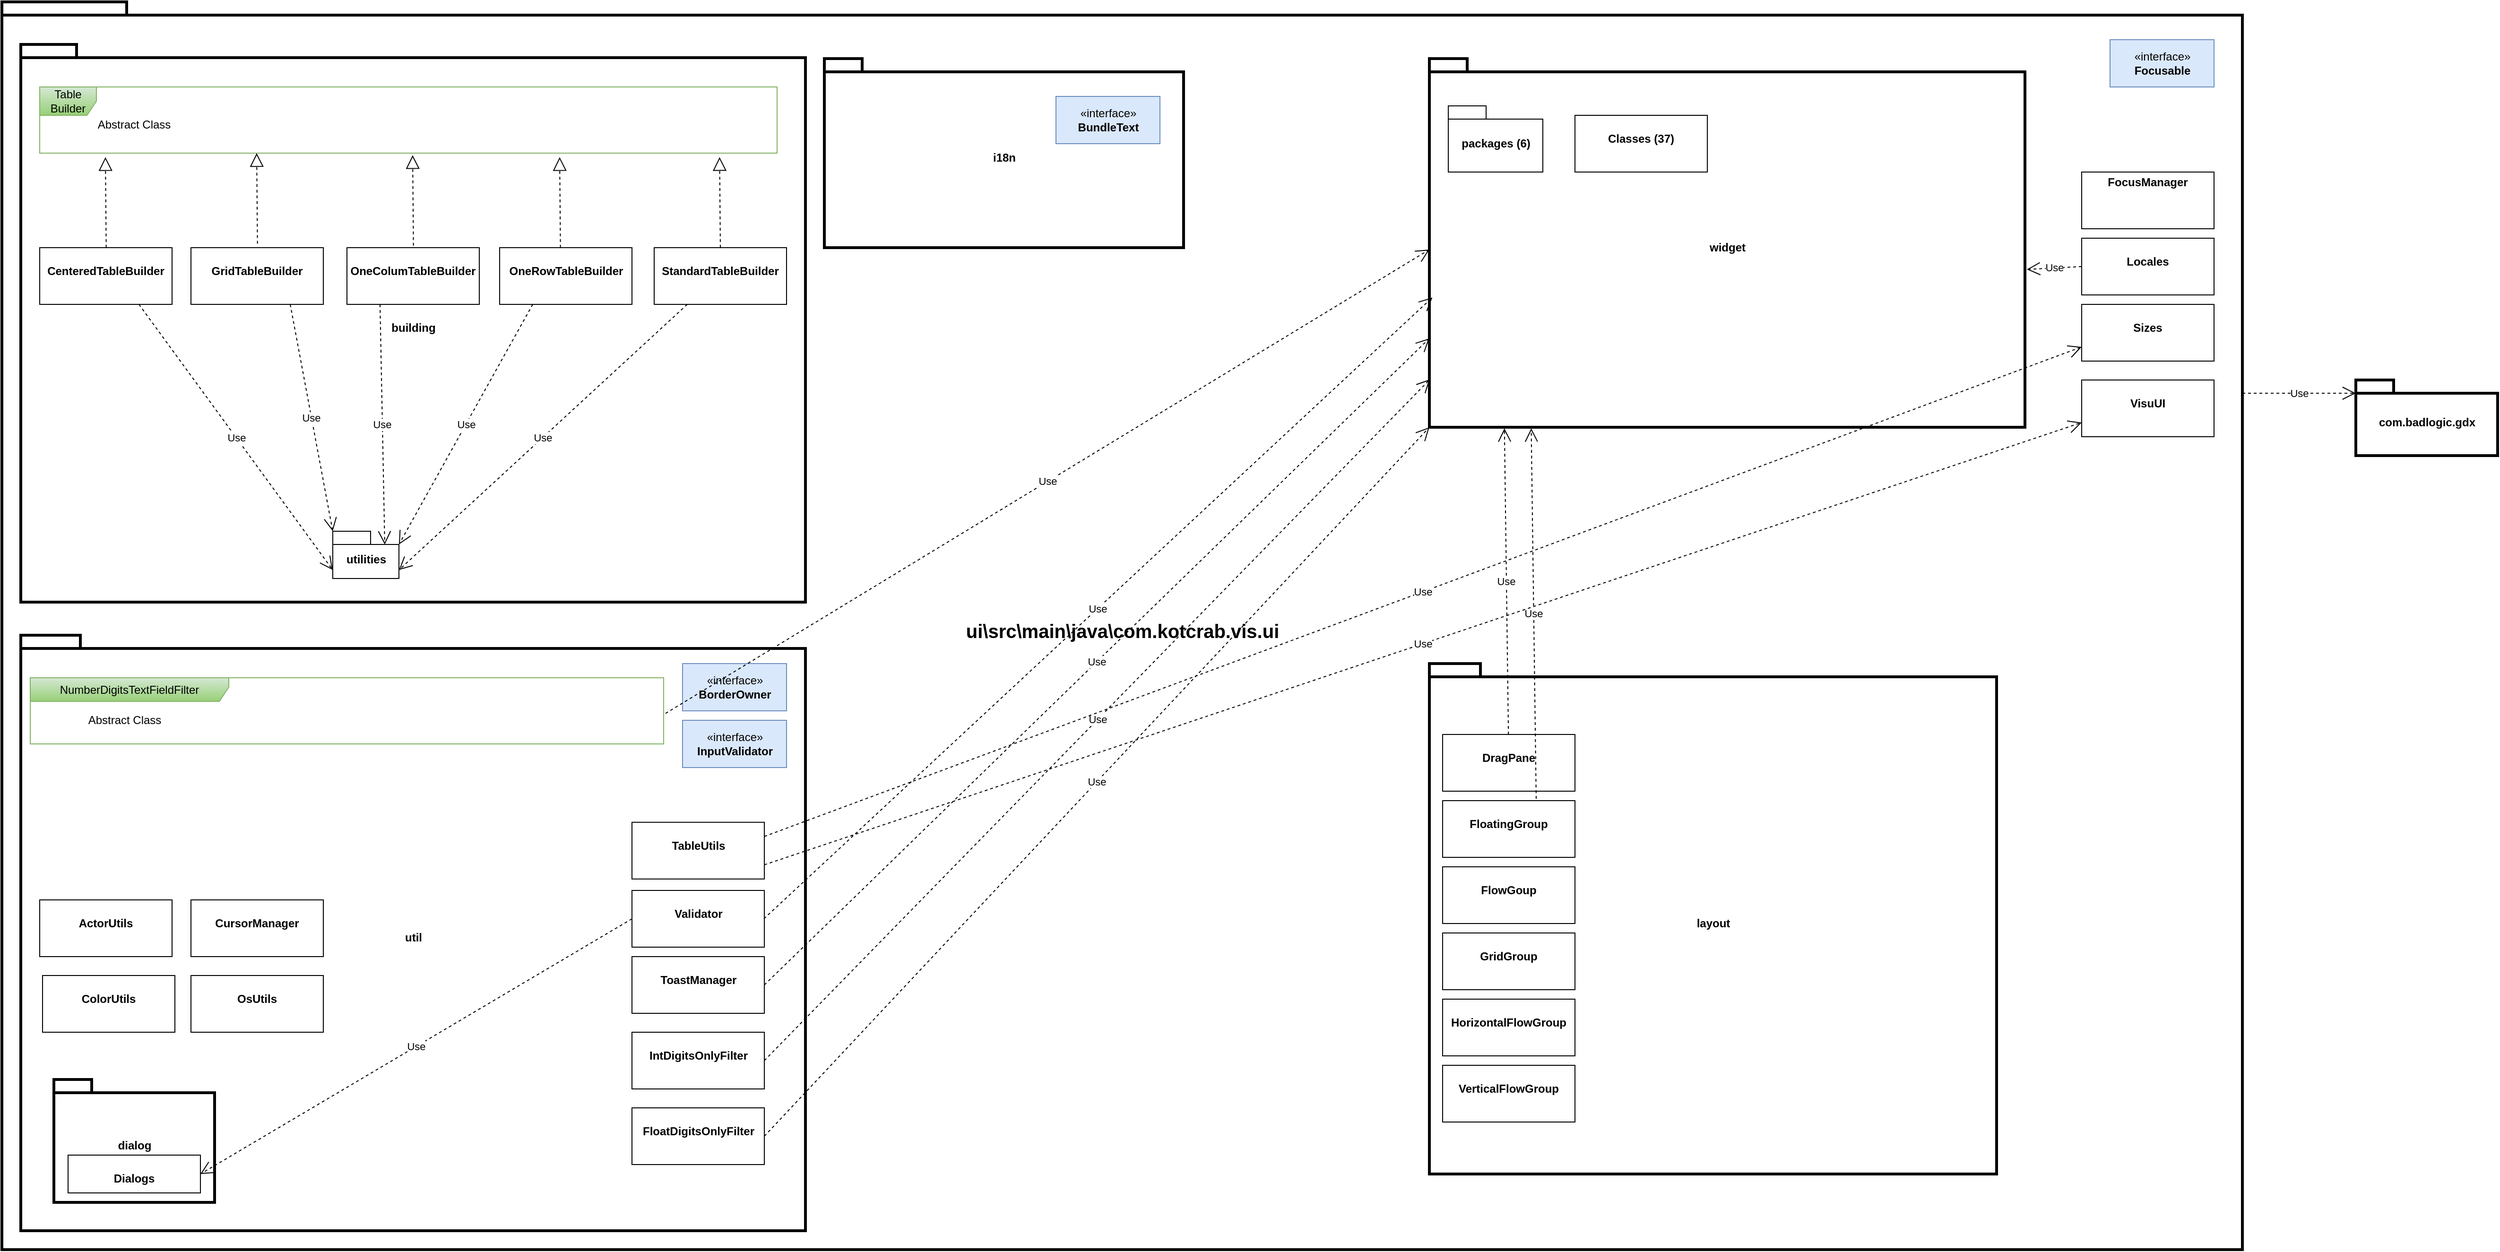 <mxfile version="13.7.3" type="device"><diagram id="T0F8Eb-OwmdnHC4DVMQK" name="Seite-1"><mxGraphModel dx="7194" dy="4022" grid="1" gridSize="10" guides="1" tooltips="1" connect="1" arrows="1" fold="1" page="1" pageScale="1" pageWidth="827" pageHeight="1169" math="0" shadow="0"><root><mxCell id="0"/><mxCell id="1" parent="0"/><mxCell id="Bqj05S7wD-LY_vPTN8aU-3" value="&lt;font style=&quot;font-size: 20px&quot;&gt;ui\src\main\java\com.kotcrab.vis.ui&lt;/font&gt;" style="shape=folder;fontStyle=1;spacingTop=10;tabWidth=40;tabHeight=14;tabPosition=left;html=1;strokeWidth=3;" parent="1" vertex="1"><mxGeometry x="-1270" y="-560" width="2370" height="1320" as="geometry"/></mxCell><mxCell id="Bqj05S7wD-LY_vPTN8aU-5" value="building" style="shape=folder;fontStyle=1;spacingTop=10;tabWidth=40;tabHeight=14;tabPosition=left;html=1;strokeWidth=3;" parent="1" vertex="1"><mxGeometry x="-1250" y="-515" width="830" height="590" as="geometry"/></mxCell><mxCell id="Bqj05S7wD-LY_vPTN8aU-6" value="i18n" style="shape=folder;fontStyle=1;spacingTop=10;tabWidth=40;tabHeight=14;tabPosition=left;html=1;strokeWidth=3;" parent="1" vertex="1"><mxGeometry x="-400" y="-500" width="380" height="200" as="geometry"/></mxCell><mxCell id="Bqj05S7wD-LY_vPTN8aU-7" value="layout&lt;span style=&quot;color: rgba(0 , 0 , 0 , 0) ; font-family: monospace ; font-size: 0px ; font-weight: 400&quot;&gt;%3CmxGraphModel%3E%3Croot%3E%3CmxCell%20id%3D%220%22%2F%3E%3CmxCell%20id%3D%221%22%20parent%3D%220%22%2F%3E%3CmxCell%20id%3D%222%22%20value%3D%22i18n%22%20style%3D%22shape%3Dfolder%3BfontStyle%3D1%3BspacingTop%3D10%3BtabWidth%3D40%3BtabHeight%3D14%3BtabPosition%3Dleft%3Bhtml%3D1%3B%22%20vertex%3D%221%22%20parent%3D%221%22%3E%3CmxGeometry%20x%3D%2290%22%20y%3D%2260%22%20width%3D%2270%22%20height%3D%2250%22%20as%3D%22geometry%22%2F%3E%3C%2FmxCell%3E%3C%2Froot%3E%3C%2FmxGraphModel%3E&lt;/span&gt;" style="shape=folder;fontStyle=1;spacingTop=10;tabWidth=40;tabHeight=14;tabPosition=left;html=1;strokeWidth=3;" parent="1" vertex="1"><mxGeometry x="240" y="140" width="600" height="540" as="geometry"/></mxCell><mxCell id="Bqj05S7wD-LY_vPTN8aU-8" value="util" style="shape=folder;fontStyle=1;spacingTop=10;tabWidth=40;tabHeight=14;tabPosition=left;html=1;strokeWidth=3;" parent="1" vertex="1"><mxGeometry x="-1250" y="110" width="830" height="630" as="geometry"/></mxCell><mxCell id="Bqj05S7wD-LY_vPTN8aU-10" value="«interface»&lt;br&gt;&lt;b&gt;Focusable&lt;/b&gt;" style="html=1;fillColor=#dae8fc;strokeColor=#6c8ebf;" parent="1" vertex="1"><mxGeometry x="960" y="-520" width="110" height="50" as="geometry"/></mxCell><mxCell id="Bqj05S7wD-LY_vPTN8aU-16" value="&lt;p style=&quot;margin: 0px ; margin-top: 4px ; text-align: center&quot;&gt;&lt;br&gt;&lt;b&gt;VisuUI&lt;/b&gt;&lt;/p&gt;" style="verticalAlign=top;align=left;overflow=fill;fontSize=12;fontFamily=Helvetica;html=1;" parent="1" vertex="1"><mxGeometry x="930" y="-160" width="140" height="60" as="geometry"/></mxCell><mxCell id="Bqj05S7wD-LY_vPTN8aU-18" value="com.badlogic.gdx" style="shape=folder;fontStyle=1;spacingTop=10;tabWidth=40;tabHeight=14;tabPosition=left;html=1;strokeWidth=3;" parent="1" vertex="1"><mxGeometry x="1220" y="-160" width="150" height="80" as="geometry"/></mxCell><mxCell id="Bqj05S7wD-LY_vPTN8aU-22" value="Use" style="endArrow=open;endSize=12;dashed=1;html=1;entryX=0;entryY=0;entryDx=0;entryDy=14;entryPerimeter=0;" parent="1" target="Bqj05S7wD-LY_vPTN8aU-18" edge="1"><mxGeometry width="160" relative="1" as="geometry"><mxPoint x="1100" y="-146" as="sourcePoint"/><mxPoint x="990" y="-141" as="targetPoint"/></mxGeometry></mxCell><mxCell id="Bqj05S7wD-LY_vPTN8aU-37" value="utilities" style="shape=folder;fontStyle=1;spacingTop=10;tabWidth=40;tabHeight=14;tabPosition=left;html=1;" parent="1" vertex="1"><mxGeometry x="-920" width="70" height="50" as="geometry"/></mxCell><mxCell id="Bqj05S7wD-LY_vPTN8aU-38" value="Table Builder" style="shape=umlFrame;whiteSpace=wrap;html=1;fillColor=#d5e8d4;strokeColor=#82b366;gradientColor=#97d077;" parent="1" vertex="1"><mxGeometry x="-1230" y="-470" width="780" height="70" as="geometry"/></mxCell><mxCell id="Bqj05S7wD-LY_vPTN8aU-39" value="&lt;p style=&quot;margin: 0px ; margin-top: 4px ; text-align: center&quot;&gt;&lt;br&gt;&lt;b&gt;CenteredTableBuilder&lt;/b&gt;&lt;/p&gt;" style="verticalAlign=top;align=left;overflow=fill;fontSize=12;fontFamily=Helvetica;html=1;" parent="1" vertex="1"><mxGeometry x="-1230" y="-300" width="140" height="60" as="geometry"/></mxCell><mxCell id="Bqj05S7wD-LY_vPTN8aU-40" value="&lt;p style=&quot;margin: 0px ; margin-top: 4px ; text-align: center&quot;&gt;&lt;br&gt;&lt;b&gt;GridTableBuilder&lt;/b&gt;&lt;/p&gt;" style="verticalAlign=top;align=left;overflow=fill;fontSize=12;fontFamily=Helvetica;html=1;" parent="1" vertex="1"><mxGeometry x="-1070" y="-300" width="140" height="60" as="geometry"/></mxCell><mxCell id="Bqj05S7wD-LY_vPTN8aU-41" value="&lt;p style=&quot;margin: 0px ; margin-top: 4px ; text-align: center&quot;&gt;&lt;br&gt;&lt;b&gt;OneColumTableBuilder&lt;/b&gt;&lt;/p&gt;" style="verticalAlign=top;align=left;overflow=fill;fontSize=12;fontFamily=Helvetica;html=1;" parent="1" vertex="1"><mxGeometry x="-905" y="-300" width="140" height="60" as="geometry"/></mxCell><mxCell id="Bqj05S7wD-LY_vPTN8aU-42" value="&lt;p style=&quot;margin: 0px ; margin-top: 4px ; text-align: center&quot;&gt;&lt;br&gt;&lt;b&gt;OneRowTableBuilder&lt;/b&gt;&lt;/p&gt;" style="verticalAlign=top;align=left;overflow=fill;fontSize=12;fontFamily=Helvetica;html=1;" parent="1" vertex="1"><mxGeometry x="-743.5" y="-300" width="140" height="60" as="geometry"/></mxCell><mxCell id="Bqj05S7wD-LY_vPTN8aU-43" value="&lt;p style=&quot;margin: 0px ; margin-top: 4px ; text-align: center&quot;&gt;&lt;br&gt;&lt;b&gt;StandardTableBuilder&lt;/b&gt;&lt;/p&gt;" style="verticalAlign=top;align=left;overflow=fill;fontSize=12;fontFamily=Helvetica;html=1;" parent="1" vertex="1"><mxGeometry x="-580" y="-300" width="140" height="60" as="geometry"/></mxCell><mxCell id="Bqj05S7wD-LY_vPTN8aU-46" value="" style="endArrow=block;dashed=1;endFill=0;endSize=12;html=1;exitX=0.5;exitY=0;exitDx=0;exitDy=0;entryX=0.922;entryY=1.06;entryDx=0;entryDy=0;entryPerimeter=0;" parent="1" source="Bqj05S7wD-LY_vPTN8aU-43" target="Bqj05S7wD-LY_vPTN8aU-38" edge="1"><mxGeometry width="160" relative="1" as="geometry"><mxPoint x="-610" y="-330" as="sourcePoint"/><mxPoint x="-770" y="-330" as="targetPoint"/></mxGeometry></mxCell><mxCell id="Bqj05S7wD-LY_vPTN8aU-47" value="" style="endArrow=block;dashed=1;endFill=0;endSize=12;html=1;exitX=0.922;exitY=1.06;exitDx=0;exitDy=0;exitPerimeter=0;entryX=0.5;entryY=0;entryDx=0;entryDy=0;" parent="1" edge="1"><mxGeometry width="160" relative="1" as="geometry"><mxPoint x="-679.16" y="-300" as="sourcePoint"/><mxPoint x="-680.0" y="-395.8" as="targetPoint"/></mxGeometry></mxCell><mxCell id="Bqj05S7wD-LY_vPTN8aU-50" value="" style="endArrow=block;dashed=1;endFill=0;endSize=12;html=1;exitX=0.922;exitY=1.06;exitDx=0;exitDy=0;exitPerimeter=0;entryX=0.5;entryY=0;entryDx=0;entryDy=0;" parent="1" edge="1"><mxGeometry width="160" relative="1" as="geometry"><mxPoint x="-1159.66" y="-300" as="sourcePoint"/><mxPoint x="-1160.5" y="-395.8" as="targetPoint"/></mxGeometry></mxCell><mxCell id="Bqj05S7wD-LY_vPTN8aU-51" value="Abstract Class" style="text;html=1;strokeColor=none;fillColor=none;align=center;verticalAlign=middle;whiteSpace=wrap;rounded=0;" parent="1" vertex="1"><mxGeometry x="-1230" y="-440" width="200" height="20" as="geometry"/></mxCell><mxCell id="Bqj05S7wD-LY_vPTN8aU-56" value="&lt;p style=&quot;margin: 0px ; margin-top: 4px ; text-align: center&quot;&gt;&lt;br&gt;&lt;b&gt;VerticalFlowGroup&lt;/b&gt;&lt;/p&gt;" style="verticalAlign=top;align=left;overflow=fill;fontSize=12;fontFamily=Helvetica;html=1;" parent="1" vertex="1"><mxGeometry x="254" y="565" width="140" height="60" as="geometry"/></mxCell><mxCell id="5Vl8S4D0M6yx4ChESWjf-1" value="Use" style="endArrow=open;endSize=12;dashed=1;html=1;exitX=0.75;exitY=1;exitDx=0;exitDy=0;entryX=0;entryY=0;entryDx=0;entryDy=41;entryPerimeter=0;" parent="1" source="Bqj05S7wD-LY_vPTN8aU-39" target="Bqj05S7wD-LY_vPTN8aU-37" edge="1"><mxGeometry width="160" relative="1" as="geometry"><mxPoint x="-1130" y="-161" as="sourcePoint"/><mxPoint x="-970" y="-161" as="targetPoint"/></mxGeometry></mxCell><mxCell id="5Vl8S4D0M6yx4ChESWjf-3" value="Use" style="endArrow=open;endSize=12;dashed=1;html=1;exitX=0.75;exitY=1;exitDx=0;exitDy=0;entryX=0;entryY=0;entryDx=0;entryDy=0;entryPerimeter=0;" parent="1" source="Bqj05S7wD-LY_vPTN8aU-40" target="Bqj05S7wD-LY_vPTN8aU-37" edge="1"><mxGeometry width="160" relative="1" as="geometry"><mxPoint x="-1115" y="-230" as="sourcePoint"/><mxPoint x="-920" y="-89" as="targetPoint"/></mxGeometry></mxCell><mxCell id="5Vl8S4D0M6yx4ChESWjf-4" value="Use" style="endArrow=open;endSize=12;dashed=1;html=1;exitX=0.25;exitY=1;exitDx=0;exitDy=0;entryX=0;entryY=0;entryDx=55;entryDy=14;entryPerimeter=0;" parent="1" source="Bqj05S7wD-LY_vPTN8aU-41" target="Bqj05S7wD-LY_vPTN8aU-37" edge="1"><mxGeometry width="160" relative="1" as="geometry"><mxPoint x="-955" y="-230" as="sourcePoint"/><mxPoint x="-920" y="-130" as="targetPoint"/></mxGeometry></mxCell><mxCell id="5Vl8S4D0M6yx4ChESWjf-5" value="Use" style="endArrow=open;endSize=12;dashed=1;html=1;exitX=0.25;exitY=1;exitDx=0;exitDy=0;entryX=0;entryY=0;entryDx=70;entryDy=14;entryPerimeter=0;" parent="1" source="Bqj05S7wD-LY_vPTN8aU-42" target="Bqj05S7wD-LY_vPTN8aU-37" edge="1"><mxGeometry width="160" relative="1" as="geometry"><mxPoint x="-860" y="-230" as="sourcePoint"/><mxPoint x="-865" y="-116" as="targetPoint"/></mxGeometry></mxCell><mxCell id="5Vl8S4D0M6yx4ChESWjf-7" value="Use" style="endArrow=open;endSize=12;dashed=1;html=1;exitX=0.25;exitY=1;exitDx=0;exitDy=0;entryX=0;entryY=0;entryDx=70;entryDy=41;entryPerimeter=0;" parent="1" source="Bqj05S7wD-LY_vPTN8aU-43" target="Bqj05S7wD-LY_vPTN8aU-37" edge="1"><mxGeometry width="160" relative="1" as="geometry"><mxPoint x="-698.5" y="-230" as="sourcePoint"/><mxPoint x="-850" y="-116" as="targetPoint"/></mxGeometry></mxCell><mxCell id="Dg9EXgkKWb4jRCKPTVr1-1" value="&lt;p style=&quot;margin: 0px ; margin-top: 4px ; text-align: center&quot;&gt;&lt;br&gt;&lt;b&gt;HorizontalFlowGroup&lt;/b&gt;&lt;/p&gt;" style="verticalAlign=top;align=left;overflow=fill;fontSize=12;fontFamily=Helvetica;html=1;" parent="1" vertex="1"><mxGeometry x="254" y="495" width="140" height="60" as="geometry"/></mxCell><mxCell id="Dg9EXgkKWb4jRCKPTVr1-2" value="&lt;p style=&quot;margin: 0px ; margin-top: 4px ; text-align: center&quot;&gt;&lt;br&gt;&lt;b&gt;GridGroup&lt;/b&gt;&lt;/p&gt;" style="verticalAlign=top;align=left;overflow=fill;fontSize=12;fontFamily=Helvetica;html=1;" parent="1" vertex="1"><mxGeometry x="254" y="425" width="140" height="60" as="geometry"/></mxCell><mxCell id="Dg9EXgkKWb4jRCKPTVr1-3" value="&lt;p style=&quot;margin: 0px ; margin-top: 4px ; text-align: center&quot;&gt;&lt;br&gt;&lt;b&gt;FlowGoup&lt;/b&gt;&lt;/p&gt;" style="verticalAlign=top;align=left;overflow=fill;fontSize=12;fontFamily=Helvetica;html=1;" parent="1" vertex="1"><mxGeometry x="254" y="355" width="140" height="60" as="geometry"/></mxCell><mxCell id="Dg9EXgkKWb4jRCKPTVr1-4" value="&lt;p style=&quot;margin: 0px ; margin-top: 4px ; text-align: center&quot;&gt;&lt;br&gt;&lt;b&gt;FloatingGroup&lt;/b&gt;&lt;/p&gt;" style="verticalAlign=top;align=left;overflow=fill;fontSize=12;fontFamily=Helvetica;html=1;" parent="1" vertex="1"><mxGeometry x="254" y="285" width="140" height="60" as="geometry"/></mxCell><mxCell id="Dg9EXgkKWb4jRCKPTVr1-5" value="&lt;p style=&quot;margin: 0px ; margin-top: 4px ; text-align: center&quot;&gt;&lt;br&gt;&lt;b&gt;DragPane&lt;/b&gt;&lt;/p&gt;" style="verticalAlign=top;align=left;overflow=fill;fontSize=12;fontFamily=Helvetica;html=1;" parent="1" vertex="1"><mxGeometry x="254" y="215" width="140" height="60" as="geometry"/></mxCell><mxCell id="Dg9EXgkKWb4jRCKPTVr1-12" value="Use" style="endArrow=open;endSize=12;dashed=1;html=1;entryX=0.126;entryY=1.003;entryDx=0;entryDy=0;entryPerimeter=0;" parent="1" source="Dg9EXgkKWb4jRCKPTVr1-5" target="Dg9EXgkKWb4jRCKPTVr1-19" edge="1"><mxGeometry width="160" relative="1" as="geometry"><mxPoint x="-25" y="90" as="sourcePoint"/><mxPoint x="83" y="-100" as="targetPoint"/></mxGeometry></mxCell><mxCell id="Dg9EXgkKWb4jRCKPTVr1-13" value="Use" style="endArrow=open;endSize=12;dashed=1;html=1;exitX=0.707;exitY=-0.033;exitDx=0;exitDy=0;exitPerimeter=0;entryX=0.171;entryY=1.003;entryDx=0;entryDy=0;entryPerimeter=0;" parent="1" source="Dg9EXgkKWb4jRCKPTVr1-4" target="Dg9EXgkKWb4jRCKPTVr1-19" edge="1"><mxGeometry width="160" relative="1" as="geometry"><mxPoint x="-90" y="80" as="sourcePoint"/><mxPoint x="113" y="-100" as="targetPoint"/></mxGeometry></mxCell><mxCell id="Dg9EXgkKWb4jRCKPTVr1-18" value="«interface»&lt;br&gt;&lt;b&gt;BundleText&lt;/b&gt;" style="html=1;fillColor=#dae8fc;strokeColor=#6c8ebf;" parent="1" vertex="1"><mxGeometry x="-155" y="-460" width="110" height="50" as="geometry"/></mxCell><mxCell id="Dg9EXgkKWb4jRCKPTVr1-19" value="widget" style="shape=folder;fontStyle=1;spacingTop=10;tabWidth=40;tabHeight=14;tabPosition=left;html=1;strokeWidth=3;" parent="1" vertex="1"><mxGeometry x="240" y="-500" width="630" height="390" as="geometry"/></mxCell><mxCell id="Dg9EXgkKWb4jRCKPTVr1-20" value="packages (6)" style="shape=folder;fontStyle=1;spacingTop=10;tabWidth=40;tabHeight=14;tabPosition=left;html=1;" parent="1" vertex="1"><mxGeometry x="260" y="-450" width="100" height="70" as="geometry"/></mxCell><mxCell id="Dg9EXgkKWb4jRCKPTVr1-21" value="&lt;p style=&quot;margin: 0px ; margin-top: 4px ; text-align: center&quot;&gt;&lt;br&gt;&lt;b&gt;Classes (37)&lt;/b&gt;&lt;/p&gt;" style="verticalAlign=top;align=left;overflow=fill;fontSize=12;fontFamily=Helvetica;html=1;" parent="1" vertex="1"><mxGeometry x="394" y="-440" width="140" height="60" as="geometry"/></mxCell><mxCell id="Dg9EXgkKWb4jRCKPTVr1-22" value="&lt;p style=&quot;margin: 0px ; margin-top: 4px ; text-align: center&quot;&gt;&lt;b&gt;FocusManager&lt;/b&gt;&lt;/p&gt;&lt;div style=&quot;height: 2px&quot;&gt;&lt;/div&gt;" style="verticalAlign=top;align=left;overflow=fill;fontSize=12;fontFamily=Helvetica;html=1;" parent="1" vertex="1"><mxGeometry x="930" y="-380" width="140" height="60" as="geometry"/></mxCell><mxCell id="Dg9EXgkKWb4jRCKPTVr1-23" value="&lt;p style=&quot;margin: 0px ; margin-top: 4px ; text-align: center&quot;&gt;&lt;br&gt;&lt;b&gt;Locales&lt;/b&gt;&lt;/p&gt;" style="verticalAlign=top;align=left;overflow=fill;fontSize=12;fontFamily=Helvetica;html=1;" parent="1" vertex="1"><mxGeometry x="930" y="-310" width="140" height="60" as="geometry"/></mxCell><mxCell id="Dg9EXgkKWb4jRCKPTVr1-24" value="&lt;p style=&quot;margin: 0px ; margin-top: 4px ; text-align: center&quot;&gt;&lt;br&gt;&lt;b&gt;Sizes&lt;/b&gt;&lt;/p&gt;" style="verticalAlign=top;align=left;overflow=fill;fontSize=12;fontFamily=Helvetica;html=1;" parent="1" vertex="1"><mxGeometry x="930" y="-240" width="140" height="60" as="geometry"/></mxCell><mxCell id="Dg9EXgkKWb4jRCKPTVr1-25" value="Use" style="endArrow=open;endSize=12;dashed=1;html=1;exitX=0;exitY=0.5;exitDx=0;exitDy=0;" parent="1" source="Dg9EXgkKWb4jRCKPTVr1-23" edge="1"><mxGeometry width="160" relative="1" as="geometry"><mxPoint x="362.98" y="128.02" as="sourcePoint"/><mxPoint x="872" y="-277" as="targetPoint"/></mxGeometry></mxCell><mxCell id="Dg9EXgkKWb4jRCKPTVr1-26" value="«interface»&lt;br&gt;&lt;b&gt;BorderOwner&lt;/b&gt;" style="html=1;fillColor=#dae8fc;strokeColor=#6c8ebf;" parent="1" vertex="1"><mxGeometry x="-550" y="140" width="110" height="50" as="geometry"/></mxCell><mxCell id="Dg9EXgkKWb4jRCKPTVr1-27" value="«interface»&lt;br&gt;&lt;b&gt;InputValidator&lt;/b&gt;" style="html=1;fillColor=#dae8fc;strokeColor=#6c8ebf;" parent="1" vertex="1"><mxGeometry x="-550" y="200" width="110" height="50" as="geometry"/></mxCell><mxCell id="Dg9EXgkKWb4jRCKPTVr1-28" value="NumberDigitsTextFieldFilter" style="shape=umlFrame;whiteSpace=wrap;html=1;width=210;height=25;fillColor=#d5e8d4;strokeColor=#82b366;gradientColor=#97d077;" parent="1" vertex="1"><mxGeometry x="-1240" y="155" width="670" height="70" as="geometry"/></mxCell><mxCell id="Dg9EXgkKWb4jRCKPTVr1-29" value="Abstract Class" style="text;html=1;strokeColor=none;fillColor=none;align=center;verticalAlign=middle;whiteSpace=wrap;rounded=0;" parent="1" vertex="1"><mxGeometry x="-1240" y="190" width="200" height="20" as="geometry"/></mxCell><mxCell id="Dg9EXgkKWb4jRCKPTVr1-30" value="Use" style="endArrow=open;endSize=12;dashed=1;html=1;entryX=0;entryY=0;entryDx=0;entryDy=202;entryPerimeter=0;exitX=1.003;exitY=0.539;exitDx=0;exitDy=0;exitPerimeter=0;" parent="1" source="Dg9EXgkKWb4jRCKPTVr1-28" target="Dg9EXgkKWb4jRCKPTVr1-19" edge="1"><mxGeometry width="160" relative="1" as="geometry"><mxPoint x="333.266" y="60" as="sourcePoint"/><mxPoint x="329.38" y="-98.83" as="targetPoint"/></mxGeometry></mxCell><mxCell id="Dg9EXgkKWb4jRCKPTVr1-33" value="&lt;p style=&quot;margin: 0px ; margin-top: 4px ; text-align: center&quot;&gt;&lt;br&gt;&lt;b&gt;ColorUtils&lt;/b&gt;&lt;/p&gt;" style="verticalAlign=top;align=left;overflow=fill;fontSize=12;fontFamily=Helvetica;html=1;" parent="1" vertex="1"><mxGeometry x="-1227" y="470" width="140" height="60" as="geometry"/></mxCell><mxCell id="Dg9EXgkKWb4jRCKPTVr1-34" value="&lt;p style=&quot;margin: 0px ; margin-top: 4px ; text-align: center&quot;&gt;&lt;br&gt;&lt;b&gt;FloatDigitsOnlyFilter&lt;/b&gt;&lt;/p&gt;" style="verticalAlign=top;align=left;overflow=fill;fontSize=12;fontFamily=Helvetica;html=1;" parent="1" vertex="1"><mxGeometry x="-603.5" y="610" width="140" height="60" as="geometry"/></mxCell><mxCell id="Dg9EXgkKWb4jRCKPTVr1-35" value="&lt;p style=&quot;margin: 0px ; margin-top: 4px ; text-align: center&quot;&gt;&lt;br&gt;&lt;b&gt;CursorManager&lt;/b&gt;&lt;/p&gt;" style="verticalAlign=top;align=left;overflow=fill;fontSize=12;fontFamily=Helvetica;html=1;" parent="1" vertex="1"><mxGeometry x="-1070" y="390" width="140" height="60" as="geometry"/></mxCell><mxCell id="Dg9EXgkKWb4jRCKPTVr1-36" value="&lt;p style=&quot;margin: 0px ; margin-top: 4px ; text-align: center&quot;&gt;&lt;br&gt;&lt;b&gt;OsUtils&lt;/b&gt;&lt;/p&gt;" style="verticalAlign=top;align=left;overflow=fill;fontSize=12;fontFamily=Helvetica;html=1;" parent="1" vertex="1"><mxGeometry x="-1070" y="470" width="140" height="60" as="geometry"/></mxCell><mxCell id="Dg9EXgkKWb4jRCKPTVr1-37" value="&lt;p style=&quot;margin: 0px ; margin-top: 4px ; text-align: center&quot;&gt;&lt;br&gt;&lt;b&gt;ActorUtils&lt;/b&gt;&lt;/p&gt;" style="verticalAlign=top;align=left;overflow=fill;fontSize=12;fontFamily=Helvetica;html=1;" parent="1" vertex="1"><mxGeometry x="-1230" y="390" width="140" height="60" as="geometry"/></mxCell><mxCell id="Dg9EXgkKWb4jRCKPTVr1-39" value="Use" style="endArrow=open;endSize=12;dashed=1;html=1;exitX=1;exitY=0.5;exitDx=0;exitDy=0;entryX=0;entryY=0;entryDx=0;entryDy=390;entryPerimeter=0;" parent="1" source="Dg9EXgkKWb4jRCKPTVr1-34" target="Dg9EXgkKWb4jRCKPTVr1-19" edge="1"><mxGeometry width="160" relative="1" as="geometry"><mxPoint x="-557.99" y="202.73" as="sourcePoint"/><mxPoint x="250" y="-194" as="targetPoint"/></mxGeometry></mxCell><mxCell id="Dg9EXgkKWb4jRCKPTVr1-40" value="&lt;p style=&quot;margin: 0px ; margin-top: 4px ; text-align: center&quot;&gt;&lt;br&gt;&lt;b&gt;IntDigitsOnlyFilter&lt;/b&gt;&lt;/p&gt;" style="verticalAlign=top;align=left;overflow=fill;fontSize=12;fontFamily=Helvetica;html=1;" parent="1" vertex="1"><mxGeometry x="-603.5" y="530" width="140" height="60" as="geometry"/></mxCell><mxCell id="Dg9EXgkKWb4jRCKPTVr1-41" value="Use" style="endArrow=open;endSize=12;dashed=1;html=1;exitX=1;exitY=0.5;exitDx=0;exitDy=0;entryX=0.001;entryY=0.87;entryDx=0;entryDy=0;entryPerimeter=0;" parent="1" source="Dg9EXgkKWb4jRCKPTVr1-40" target="Dg9EXgkKWb4jRCKPTVr1-19" edge="1"><mxGeometry width="160" relative="1" as="geometry"><mxPoint x="-440" y="510" as="sourcePoint"/><mxPoint x="250" y="-100" as="targetPoint"/></mxGeometry></mxCell><mxCell id="Dg9EXgkKWb4jRCKPTVr1-42" value="&lt;p style=&quot;margin: 0px ; margin-top: 4px ; text-align: center&quot;&gt;&lt;br&gt;&lt;b&gt;TableUtils&lt;/b&gt;&lt;/p&gt;" style="verticalAlign=top;align=left;overflow=fill;fontSize=12;fontFamily=Helvetica;html=1;" parent="1" vertex="1"><mxGeometry x="-603.5" y="307.9" width="140" height="60" as="geometry"/></mxCell><mxCell id="Dg9EXgkKWb4jRCKPTVr1-43" value="Use" style="endArrow=open;endSize=12;dashed=1;html=1;exitX=1;exitY=0.75;exitDx=0;exitDy=0;entryX=0;entryY=0.75;entryDx=0;entryDy=0;" parent="1" source="Dg9EXgkKWb4jRCKPTVr1-42" target="Bqj05S7wD-LY_vPTN8aU-16" edge="1"><mxGeometry width="160" relative="1" as="geometry"><mxPoint x="-440" y="430" as="sourcePoint"/><mxPoint x="250.63" y="-150.7" as="targetPoint"/></mxGeometry></mxCell><mxCell id="Dg9EXgkKWb4jRCKPTVr1-44" value="Use" style="endArrow=open;endSize=12;dashed=1;html=1;exitX=1;exitY=0.25;exitDx=0;exitDy=0;entryX=0;entryY=0.75;entryDx=0;entryDy=0;" parent="1" source="Dg9EXgkKWb4jRCKPTVr1-42" target="Dg9EXgkKWb4jRCKPTVr1-24" edge="1"><mxGeometry width="160" relative="1" as="geometry"><mxPoint x="-440" y="350" as="sourcePoint"/><mxPoint x="940" y="-105" as="targetPoint"/></mxGeometry></mxCell><mxCell id="Dg9EXgkKWb4jRCKPTVr1-45" value="&lt;p style=&quot;margin: 0px ; margin-top: 4px ; text-align: center&quot;&gt;&lt;br&gt;&lt;b&gt;ToastManager&lt;/b&gt;&lt;/p&gt;" style="verticalAlign=top;align=left;overflow=fill;fontSize=12;fontFamily=Helvetica;html=1;" parent="1" vertex="1"><mxGeometry x="-603.5" y="450" width="140" height="60" as="geometry"/></mxCell><mxCell id="Dg9EXgkKWb4jRCKPTVr1-47" value="&lt;p style=&quot;margin: 0px ; margin-top: 4px ; text-align: center&quot;&gt;&lt;br&gt;&lt;b&gt;Validator&lt;/b&gt;&lt;/p&gt;" style="verticalAlign=top;align=left;overflow=fill;fontSize=12;fontFamily=Helvetica;html=1;" parent="1" vertex="1"><mxGeometry x="-603.5" y="380" width="140" height="60" as="geometry"/></mxCell><mxCell id="Dg9EXgkKWb4jRCKPTVr1-48" value="Use" style="endArrow=open;endSize=12;dashed=1;html=1;exitX=1;exitY=0.5;exitDx=0;exitDy=0;entryX=0;entryY=0;entryDx=0;entryDy=296;entryPerimeter=0;" parent="1" source="Dg9EXgkKWb4jRCKPTVr1-45" target="Dg9EXgkKWb4jRCKPTVr1-19" edge="1"><mxGeometry width="160" relative="1" as="geometry"><mxPoint x="-453.5" y="570" as="sourcePoint"/><mxPoint x="250.63" y="-150.7" as="targetPoint"/></mxGeometry></mxCell><mxCell id="Dg9EXgkKWb4jRCKPTVr1-49" value="Use" style="endArrow=open;endSize=12;dashed=1;html=1;entryX=0.005;entryY=0.648;entryDx=0;entryDy=0;entryPerimeter=0;" parent="1" target="Dg9EXgkKWb4jRCKPTVr1-19" edge="1"><mxGeometry width="160" relative="1" as="geometry"><mxPoint x="-464" y="410" as="sourcePoint"/><mxPoint x="240" y="-220" as="targetPoint"/></mxGeometry></mxCell><mxCell id="Dg9EXgkKWb4jRCKPTVr1-51" value="dialog" style="shape=folder;fontStyle=1;spacingTop=10;tabWidth=40;tabHeight=14;tabPosition=left;html=1;strokeWidth=3;" parent="1" vertex="1"><mxGeometry x="-1215" y="580" width="170" height="130" as="geometry"/></mxCell><mxCell id="Dg9EXgkKWb4jRCKPTVr1-52" value="&lt;p style=&quot;margin: 0px ; margin-top: 4px ; text-align: center&quot;&gt;&lt;br&gt;&lt;b&gt;Dialogs&lt;/b&gt;&lt;/p&gt;" style="verticalAlign=top;align=left;overflow=fill;fontSize=12;fontFamily=Helvetica;html=1;" parent="1" vertex="1"><mxGeometry x="-1200" y="660" width="140" height="40" as="geometry"/></mxCell><mxCell id="Dg9EXgkKWb4jRCKPTVr1-55" value="" style="endArrow=block;dashed=1;endFill=0;endSize=12;html=1;exitX=0.922;exitY=1.06;exitDx=0;exitDy=0;exitPerimeter=0;entryX=0.5;entryY=0;entryDx=0;entryDy=0;" parent="1" edge="1"><mxGeometry width="160" relative="1" as="geometry"><mxPoint x="-999.66" y="-304.2" as="sourcePoint"/><mxPoint x="-1000.5" y="-400.0" as="targetPoint"/></mxGeometry></mxCell><mxCell id="Dg9EXgkKWb4jRCKPTVr1-56" value="" style="endArrow=block;dashed=1;endFill=0;endSize=12;html=1;exitX=0.922;exitY=1.06;exitDx=0;exitDy=0;exitPerimeter=0;entryX=0.5;entryY=0;entryDx=0;entryDy=0;" parent="1" edge="1"><mxGeometry width="160" relative="1" as="geometry"><mxPoint x="-834.66" y="-302.1" as="sourcePoint"/><mxPoint x="-835.5" y="-397.9" as="targetPoint"/></mxGeometry></mxCell><mxCell id="Dg9EXgkKWb4jRCKPTVr1-50" value="Use" style="endArrow=open;endSize=12;dashed=1;html=1;exitX=0;exitY=0.5;exitDx=0;exitDy=0;entryX=1;entryY=0.5;entryDx=0;entryDy=0;" parent="1" source="Dg9EXgkKWb4jRCKPTVr1-47" target="Dg9EXgkKWb4jRCKPTVr1-52" edge="1"><mxGeometry width="160" relative="1" as="geometry"><mxPoint x="-453.5" y="650" as="sourcePoint"/><mxPoint x="-670" y="410" as="targetPoint"/></mxGeometry></mxCell></root></mxGraphModel></diagram></mxfile>